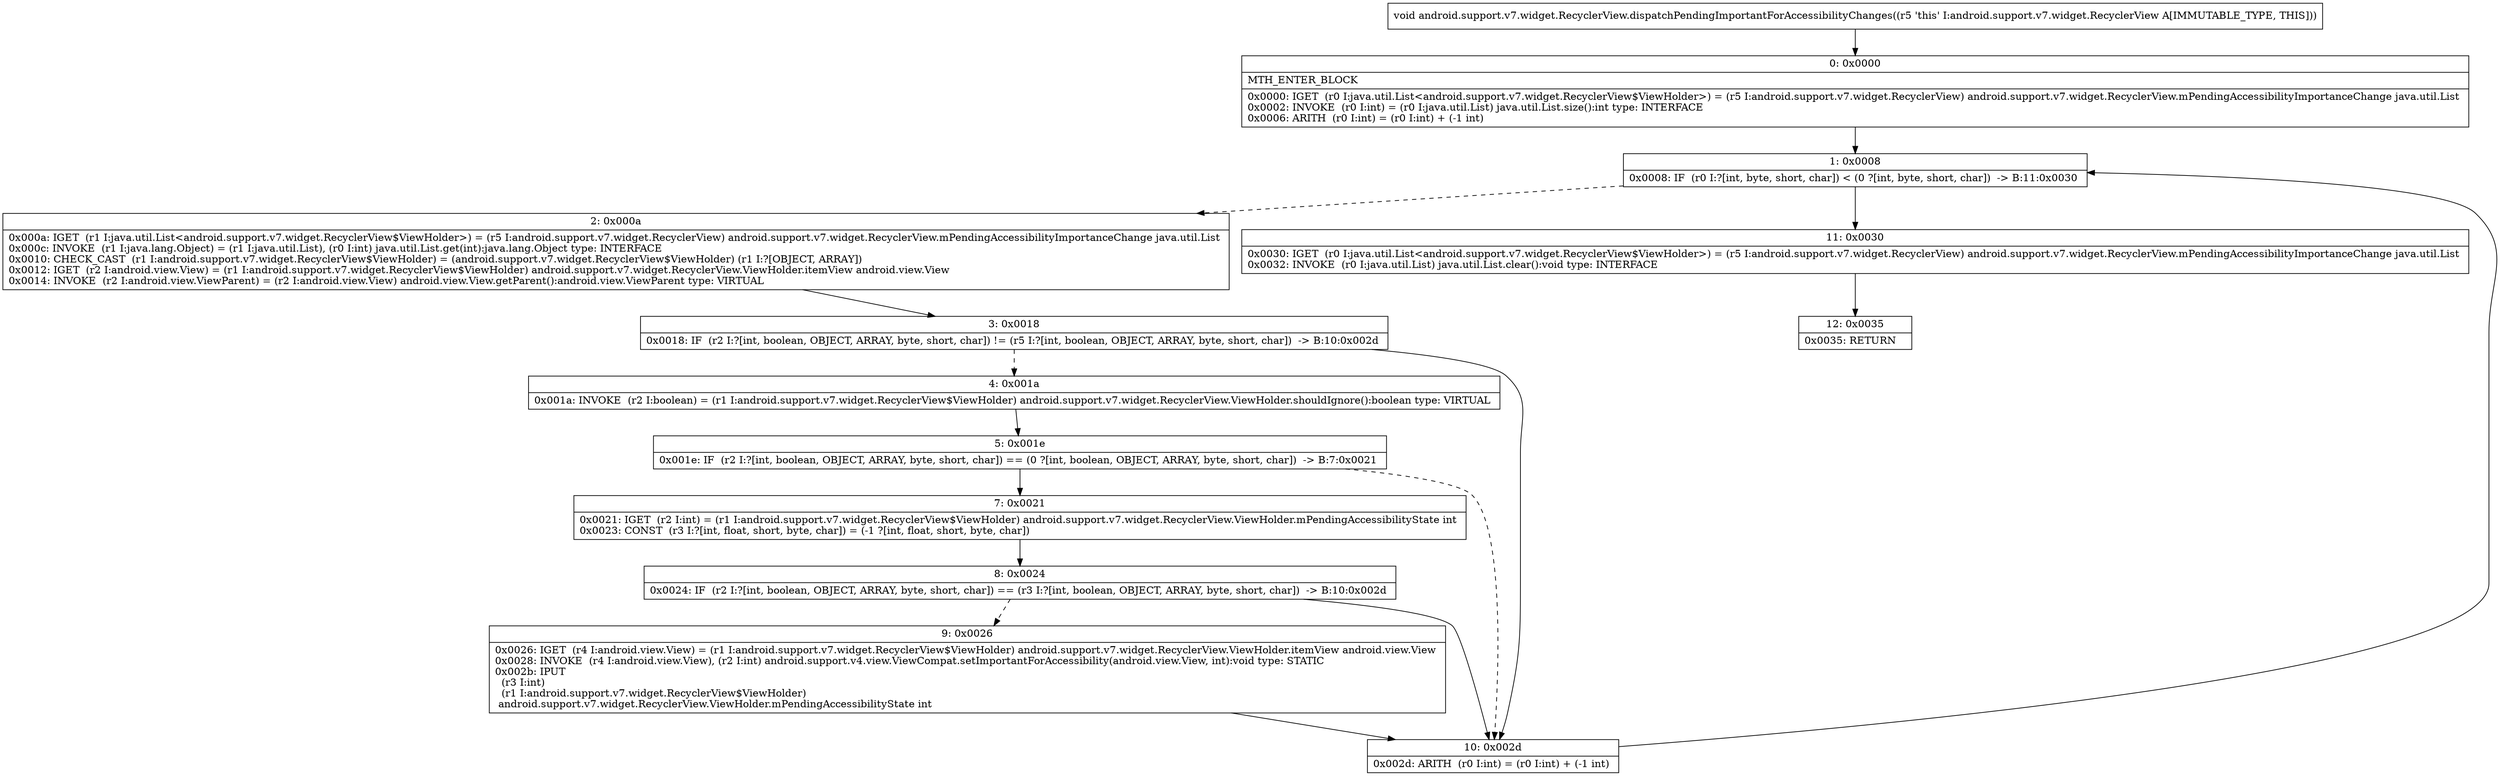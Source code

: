 digraph "CFG forandroid.support.v7.widget.RecyclerView.dispatchPendingImportantForAccessibilityChanges()V" {
Node_0 [shape=record,label="{0\:\ 0x0000|MTH_ENTER_BLOCK\l|0x0000: IGET  (r0 I:java.util.List\<android.support.v7.widget.RecyclerView$ViewHolder\>) = (r5 I:android.support.v7.widget.RecyclerView) android.support.v7.widget.RecyclerView.mPendingAccessibilityImportanceChange java.util.List \l0x0002: INVOKE  (r0 I:int) = (r0 I:java.util.List) java.util.List.size():int type: INTERFACE \l0x0006: ARITH  (r0 I:int) = (r0 I:int) + (\-1 int) \l}"];
Node_1 [shape=record,label="{1\:\ 0x0008|0x0008: IF  (r0 I:?[int, byte, short, char]) \< (0 ?[int, byte, short, char])  \-\> B:11:0x0030 \l}"];
Node_2 [shape=record,label="{2\:\ 0x000a|0x000a: IGET  (r1 I:java.util.List\<android.support.v7.widget.RecyclerView$ViewHolder\>) = (r5 I:android.support.v7.widget.RecyclerView) android.support.v7.widget.RecyclerView.mPendingAccessibilityImportanceChange java.util.List \l0x000c: INVOKE  (r1 I:java.lang.Object) = (r1 I:java.util.List), (r0 I:int) java.util.List.get(int):java.lang.Object type: INTERFACE \l0x0010: CHECK_CAST  (r1 I:android.support.v7.widget.RecyclerView$ViewHolder) = (android.support.v7.widget.RecyclerView$ViewHolder) (r1 I:?[OBJECT, ARRAY]) \l0x0012: IGET  (r2 I:android.view.View) = (r1 I:android.support.v7.widget.RecyclerView$ViewHolder) android.support.v7.widget.RecyclerView.ViewHolder.itemView android.view.View \l0x0014: INVOKE  (r2 I:android.view.ViewParent) = (r2 I:android.view.View) android.view.View.getParent():android.view.ViewParent type: VIRTUAL \l}"];
Node_3 [shape=record,label="{3\:\ 0x0018|0x0018: IF  (r2 I:?[int, boolean, OBJECT, ARRAY, byte, short, char]) != (r5 I:?[int, boolean, OBJECT, ARRAY, byte, short, char])  \-\> B:10:0x002d \l}"];
Node_4 [shape=record,label="{4\:\ 0x001a|0x001a: INVOKE  (r2 I:boolean) = (r1 I:android.support.v7.widget.RecyclerView$ViewHolder) android.support.v7.widget.RecyclerView.ViewHolder.shouldIgnore():boolean type: VIRTUAL \l}"];
Node_5 [shape=record,label="{5\:\ 0x001e|0x001e: IF  (r2 I:?[int, boolean, OBJECT, ARRAY, byte, short, char]) == (0 ?[int, boolean, OBJECT, ARRAY, byte, short, char])  \-\> B:7:0x0021 \l}"];
Node_7 [shape=record,label="{7\:\ 0x0021|0x0021: IGET  (r2 I:int) = (r1 I:android.support.v7.widget.RecyclerView$ViewHolder) android.support.v7.widget.RecyclerView.ViewHolder.mPendingAccessibilityState int \l0x0023: CONST  (r3 I:?[int, float, short, byte, char]) = (\-1 ?[int, float, short, byte, char]) \l}"];
Node_8 [shape=record,label="{8\:\ 0x0024|0x0024: IF  (r2 I:?[int, boolean, OBJECT, ARRAY, byte, short, char]) == (r3 I:?[int, boolean, OBJECT, ARRAY, byte, short, char])  \-\> B:10:0x002d \l}"];
Node_9 [shape=record,label="{9\:\ 0x0026|0x0026: IGET  (r4 I:android.view.View) = (r1 I:android.support.v7.widget.RecyclerView$ViewHolder) android.support.v7.widget.RecyclerView.ViewHolder.itemView android.view.View \l0x0028: INVOKE  (r4 I:android.view.View), (r2 I:int) android.support.v4.view.ViewCompat.setImportantForAccessibility(android.view.View, int):void type: STATIC \l0x002b: IPUT  \l  (r3 I:int)\l  (r1 I:android.support.v7.widget.RecyclerView$ViewHolder)\l android.support.v7.widget.RecyclerView.ViewHolder.mPendingAccessibilityState int \l}"];
Node_10 [shape=record,label="{10\:\ 0x002d|0x002d: ARITH  (r0 I:int) = (r0 I:int) + (\-1 int) \l}"];
Node_11 [shape=record,label="{11\:\ 0x0030|0x0030: IGET  (r0 I:java.util.List\<android.support.v7.widget.RecyclerView$ViewHolder\>) = (r5 I:android.support.v7.widget.RecyclerView) android.support.v7.widget.RecyclerView.mPendingAccessibilityImportanceChange java.util.List \l0x0032: INVOKE  (r0 I:java.util.List) java.util.List.clear():void type: INTERFACE \l}"];
Node_12 [shape=record,label="{12\:\ 0x0035|0x0035: RETURN   \l}"];
MethodNode[shape=record,label="{void android.support.v7.widget.RecyclerView.dispatchPendingImportantForAccessibilityChanges((r5 'this' I:android.support.v7.widget.RecyclerView A[IMMUTABLE_TYPE, THIS])) }"];
MethodNode -> Node_0;
Node_0 -> Node_1;
Node_1 -> Node_2[style=dashed];
Node_1 -> Node_11;
Node_2 -> Node_3;
Node_3 -> Node_4[style=dashed];
Node_3 -> Node_10;
Node_4 -> Node_5;
Node_5 -> Node_7;
Node_5 -> Node_10[style=dashed];
Node_7 -> Node_8;
Node_8 -> Node_9[style=dashed];
Node_8 -> Node_10;
Node_9 -> Node_10;
Node_10 -> Node_1;
Node_11 -> Node_12;
}

